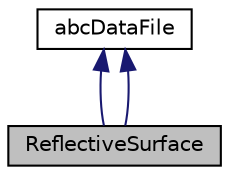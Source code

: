 digraph "ReflectiveSurface"
{
 // LATEX_PDF_SIZE
  edge [fontname="Helvetica",fontsize="10",labelfontname="Helvetica",labelfontsize="10"];
  node [fontname="Helvetica",fontsize="10",shape=record];
  Node1 [label="ReflectiveSurface",height=0.2,width=0.4,color="black", fillcolor="grey75", style="filled", fontcolor="black",tooltip="This class is responsible for defining new reflective surfaces using data parsed from a JSON file."];
  Node2 -> Node1 [dir="back",color="midnightblue",fontsize="10",style="solid",fontname="Helvetica"];
  Node2 [label="abcDataFile",height=0.2,width=0.4,color="black", fillcolor="white", style="filled",URL="$classabc_data_file.html",tooltip="This is an abstract base class that provides an interface for handling data files in the simulation."];
  Node2 -> Node1 [dir="back",color="midnightblue",fontsize="10",style="solid",fontname="Helvetica"];
}
